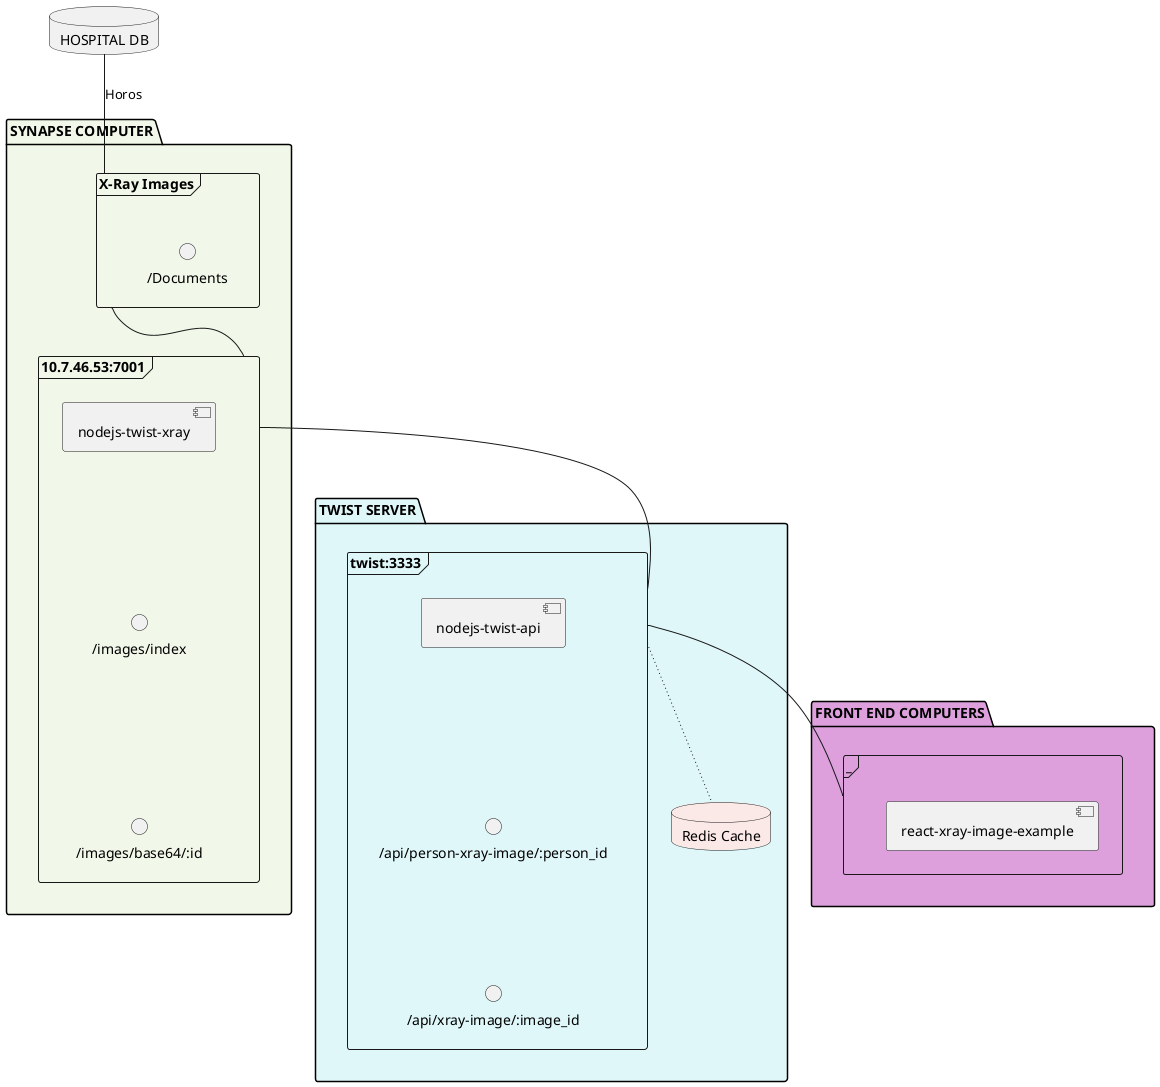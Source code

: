 @startuml xray-image

skinparam componentStyle uml2

database "HOSPITAL DB" as db

package "SYNAPSE COMPUTER" as synapse #f1f8e9 {
    frame "X-Ray Images" as images {
        interface "/Documents"
    }

    frame "10.7.46.53:7001" as imageAPI {
        component "nodejs-twist-xray" as componentImageAPI
        interface "/images/index" as imageIndex
        interface "/images/base64/:id" as imageBase
        componentImageAPI -[hidden]down- imageIndex
        imageIndex -[hidden]down- imageBase
    }

    images -- imageAPI
}

package "TWIST SERVER" as twist #e0f7fa {
    frame "twist:3333" as twistAPI {
        component "nodejs-twist-api" as componentTwistAPI
        interface "/api/person-xray-image/:person_id" as apiPerson
        interface "/api/xray-image/:image_id" as apiImage
        componentTwistAPI -[hidden]down- apiPerson
        apiPerson -[hidden]down- apiImage
    }

    database "Redis Cache" as Redis #fbe9e7 {
    }

    twistAPI ~down~ Redis
}

package "FRONT END COMPUTERS" as frontEnd #Plum {
    frame "_" as imageFE {
        component "react-xray-image-example"
    }
}

db -down- images : Horos
imageAPI -down- twistAPI
imageFE -up- twistAPI

@enduml
